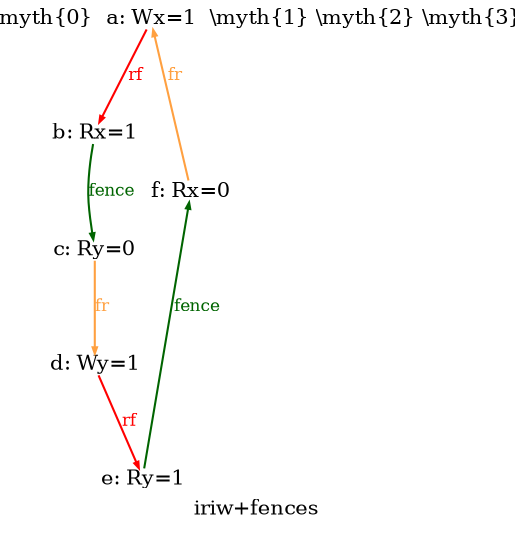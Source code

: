 /* Generated, do not edit, edit img/iriw+ffences.litmus instead */
digraph G {

splines=spline;

/* legend */
fontsize=10;
label="iriw+fences";


/* the unlocked events */
proc0_label_node [shape=none, fontsize=10, label="\\myth{0}", pos="1.000000,0.588000!", fixedsize=true, width=0.455000, height=0.091875]
eiid0 [label="a: Wx=1", shape="none", fontsize=10, pos="1.000000,0.367500!", fixedsize="true", height="0.138889", width="0.486111"];
proc1_label_node [shape=none, fontsize=10, label="\\myth{1}", pos="1.700000,0.588000!", fixedsize=true, width=0.455000, height=0.091875]
eiid1 [label="b: Rx=1", shape="none", fontsize=10, pos="1.700000,0.367500!", fixedsize="true", height="0.138889", width="0.486111"];
eiid2 [label="c: Ry=0", shape="none", fontsize=10, pos="1.700000,0.000000!", fixedsize="true", height="0.138889", width="0.486111"];
proc2_label_node [shape=none, fontsize=10, label="\\myth{2}", pos="2.400000,0.588000!", fixedsize=true, width=0.455000, height=0.091875]
eiid3 [label="d: Wy=1", shape="none", fontsize=10, pos="2.400000,0.367500!", fixedsize="true", height="0.138889", width="0.486111"];
proc3_label_node [shape=none, fontsize=10, label="\\myth{3}", pos="3.100000,0.588000!", fixedsize=true, width=0.455000, height=0.091875]
eiid4 [label="e: Ry=1", shape="none", fontsize=10, pos="3.100000,0.367500!", fixedsize="true", height="0.138889", width="0.486111"];
eiid5 [label="f: Rx=0", shape="none", fontsize=10, pos="3.100000,0.000000!", fixedsize="true", height="0.138889", width="0.486111"];

/* the intra_causality_data edges */


/* the intra_causality_control edges */

/* the poi edges */
/* the rfmap edges */
eiid0 -> eiid1 [label="rf", color="red", fontcolor="red", fontsize=8, arrowsize="0.300000"];
eiid3 -> eiid4 [label="rf", color="red", fontcolor="red", fontsize=8, arrowsize="0.300000"];


/* The viewed-before edges */
eiid2 -> eiid3 [label="fr", color="#ffa040", fontcolor="#ffa040", fontsize=8, arrowsize="0.300000"];
eiid0 -> eiid5 [label="fr", color="#ffa040", fontcolor="#ffa040", fontsize=8, arrowsize="0.300000", dir="back"];
eiid1 -> eiid2 [label="fence", color="darkgreen", fontcolor="darkgreen", fontsize=8, arrowsize="0.300000"];
eiid5 -> eiid4 [label="fence", color="darkgreen", fontcolor="darkgreen", fontsize=8, arrowsize="0.300000", dir="back"];
}
